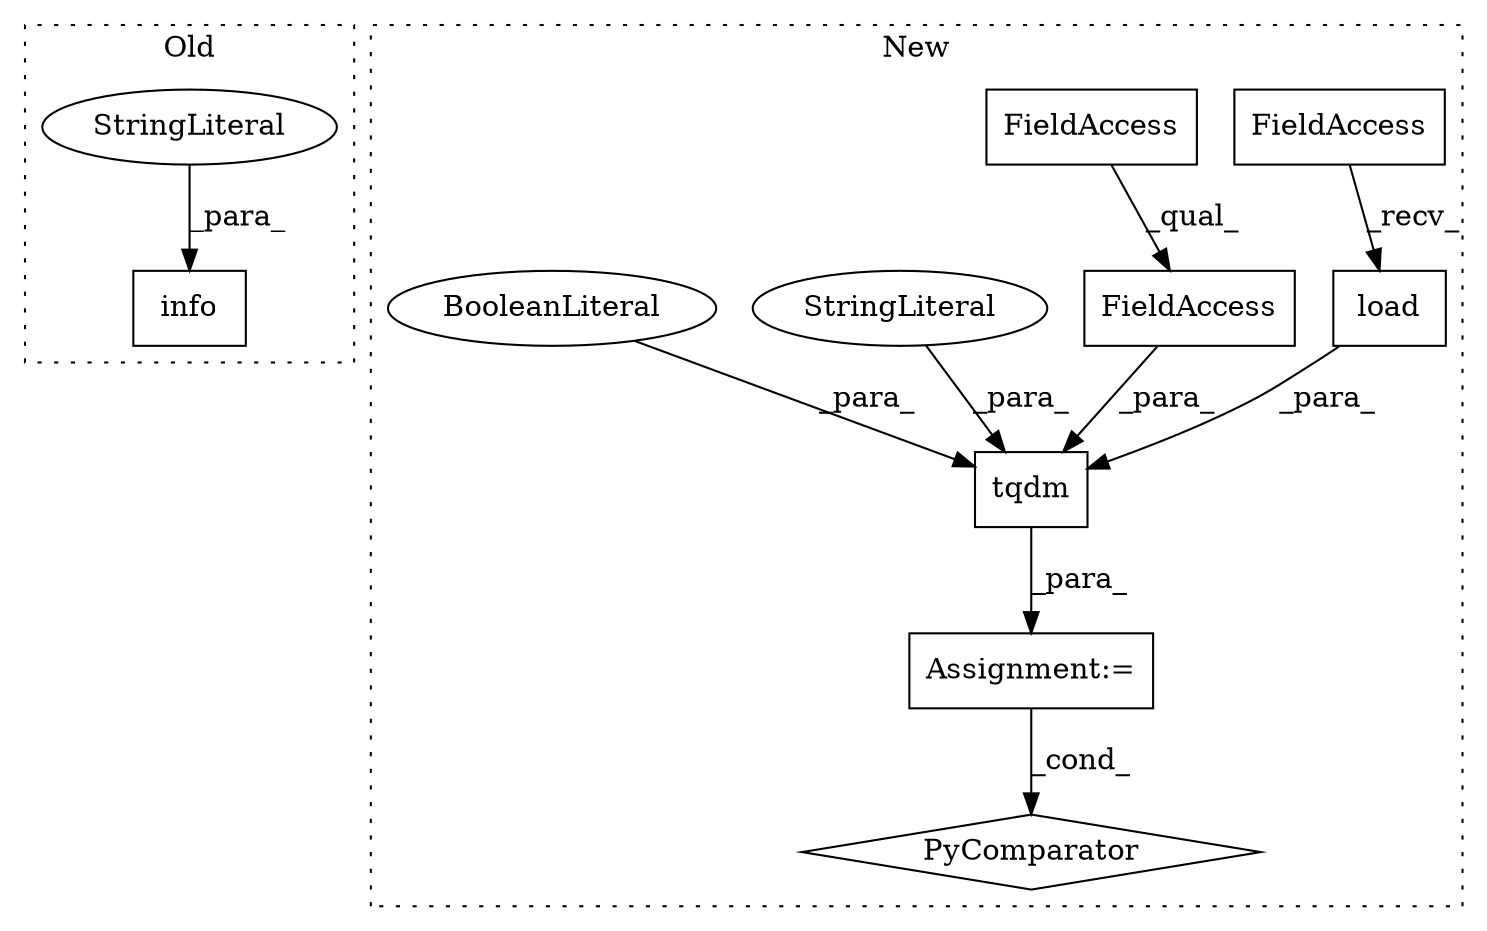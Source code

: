 digraph G {
subgraph cluster0 {
1 [label="info" a="32" s="5388,5413" l="5,1" shape="box"];
4 [label="StringLiteral" a="45" s="5393" l="20" shape="ellipse"];
label = "Old";
style="dotted";
}
subgraph cluster1 {
2 [label="load" a="32" s="5430" l="6" shape="box"];
3 [label="Assignment:=" a="7" s="5405" l="84" shape="box"];
5 [label="FieldAccess" a="22" s="5417" l="12" shape="box"];
6 [label="tqdm" a="32" s="5412,5479" l="5,1" shape="box"];
7 [label="FieldAccess" a="22" s="5455" l="18" shape="box"];
8 [label="FieldAccess" a="22" s="5455" l="12" shape="box"];
9 [label="StringLiteral" a="45" s="5437" l="17" shape="ellipse"];
10 [label="BooleanLiteral" a="9" s="5474" l="5" shape="ellipse"];
11 [label="PyComparator" a="113" s="5405" l="84" shape="diamond"];
label = "New";
style="dotted";
}
2 -> 6 [label="_para_"];
3 -> 11 [label="_cond_"];
4 -> 1 [label="_para_"];
5 -> 2 [label="_recv_"];
6 -> 3 [label="_para_"];
7 -> 6 [label="_para_"];
8 -> 7 [label="_qual_"];
9 -> 6 [label="_para_"];
10 -> 6 [label="_para_"];
}